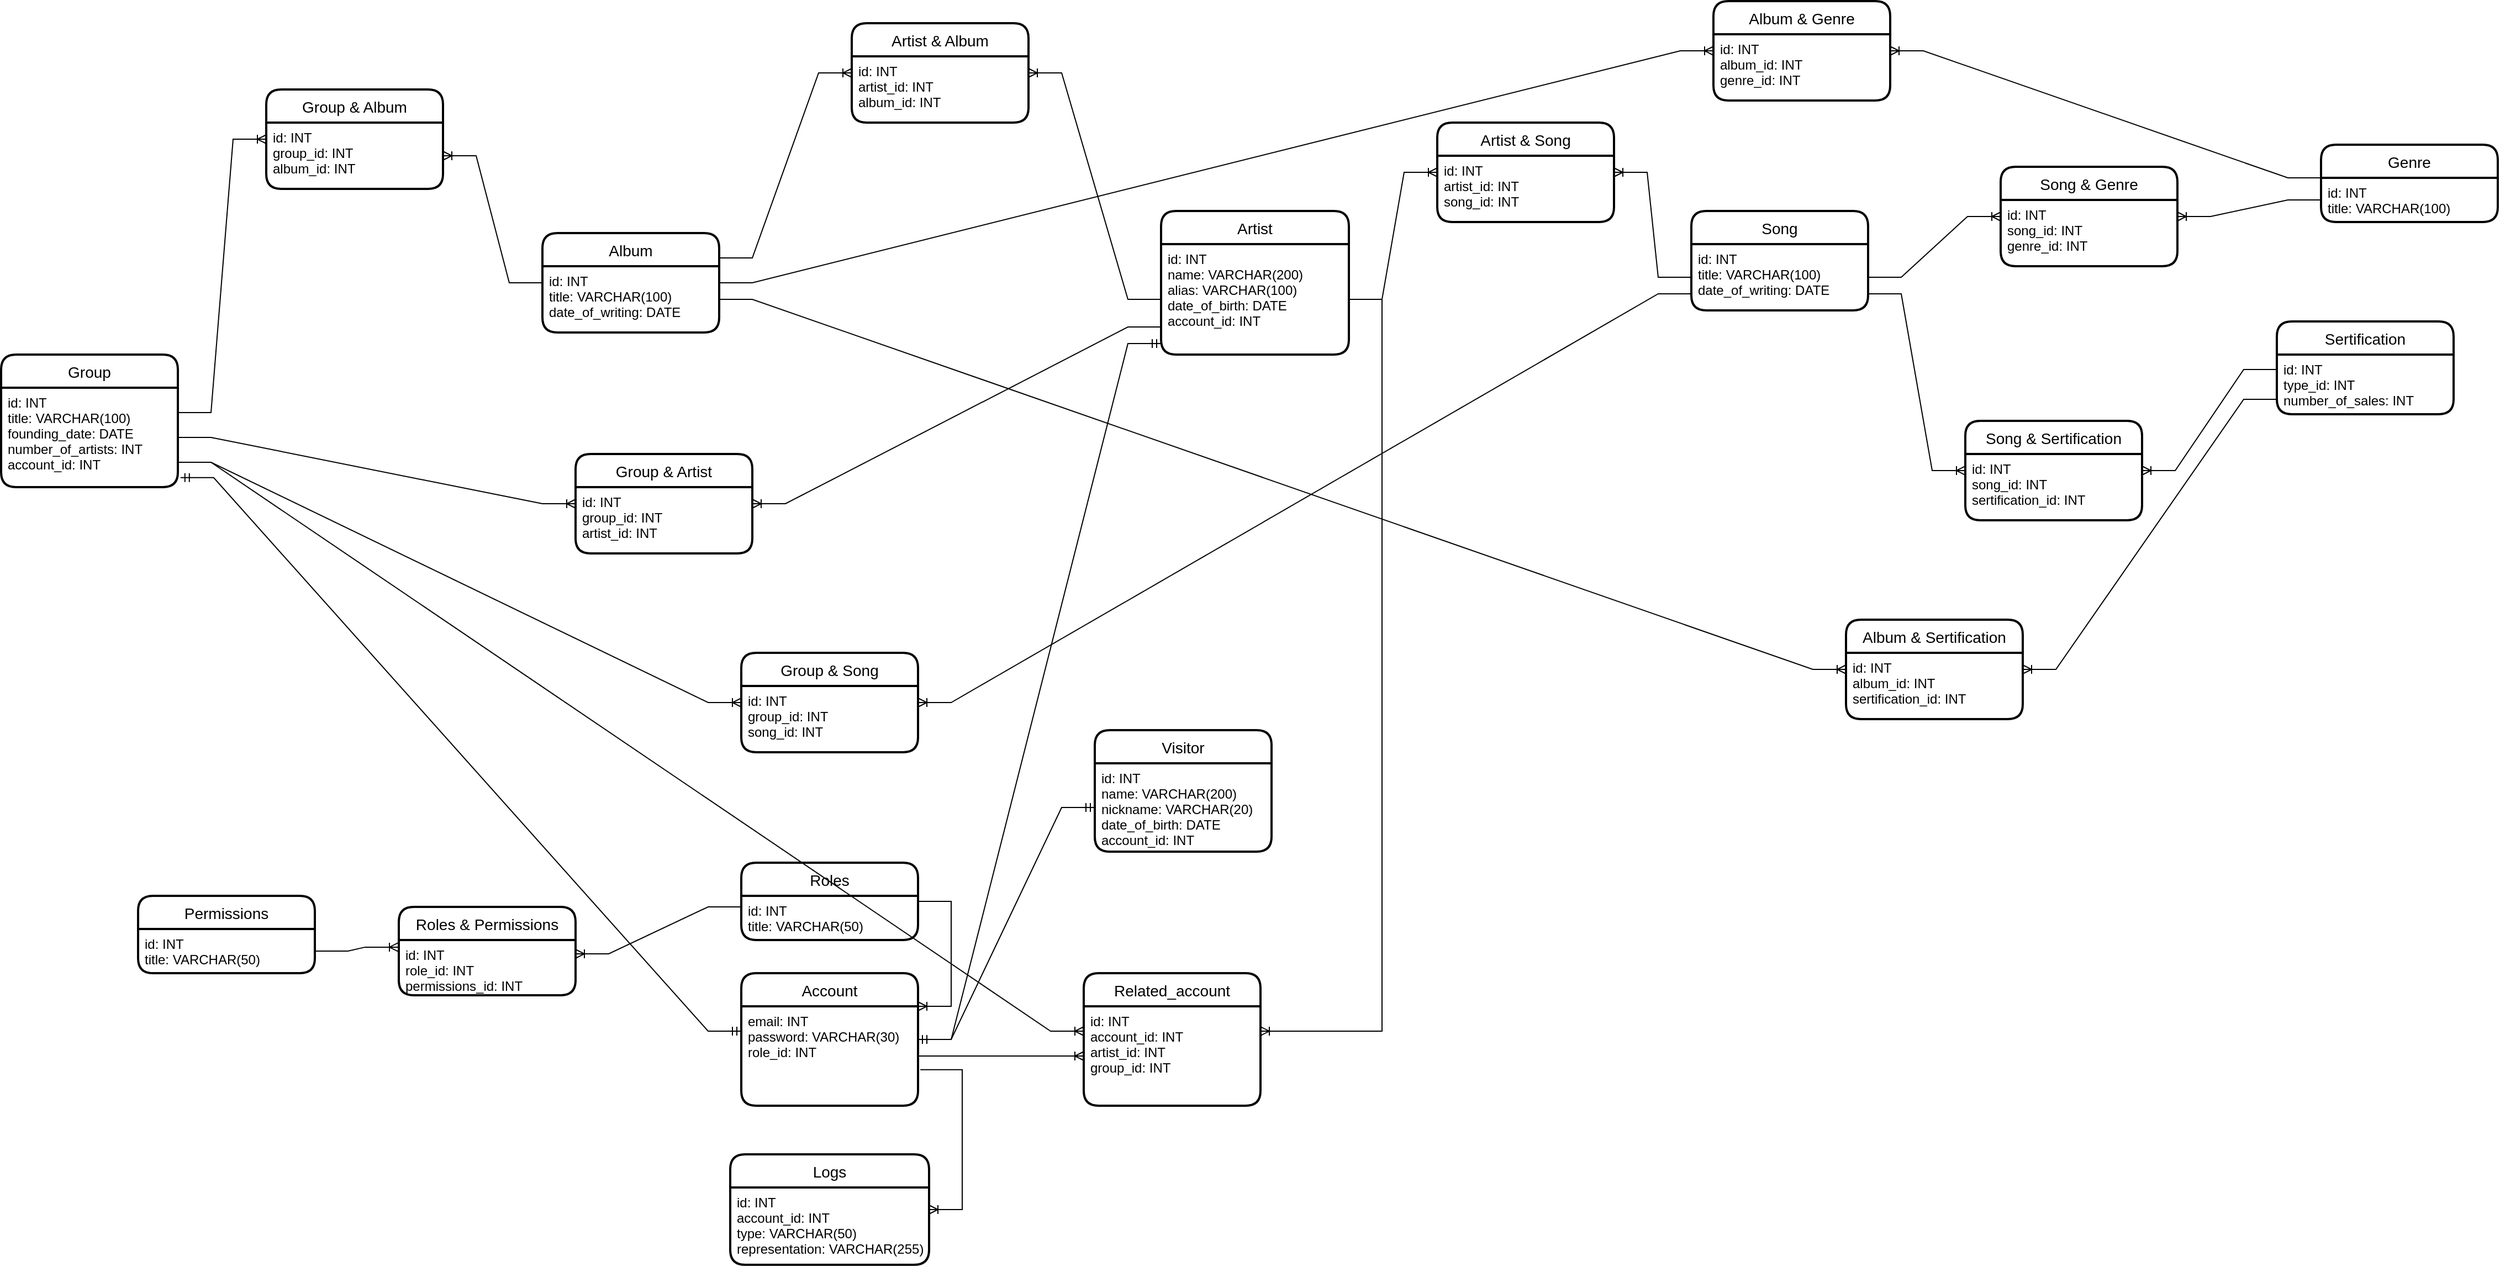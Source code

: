 <mxfile version="20.5.3" type="device"><diagram id="lkT-jLkn8iS852XHOxWu" name="Page-1"><mxGraphModel dx="2076" dy="1094" grid="1" gridSize="10" guides="1" tooltips="1" connect="1" arrows="1" fold="1" page="1" pageScale="1" pageWidth="827" pageHeight="1169" math="0" shadow="0"><root><mxCell id="0"/><mxCell id="1" parent="0"/><mxCell id="qczdQBYmFy7qyf5s0aKM-1" value="Visitor" style="swimlane;childLayout=stackLayout;horizontal=1;startSize=30;horizontalStack=0;rounded=1;fontSize=14;fontStyle=0;strokeWidth=2;resizeParent=0;resizeLast=1;shadow=0;dashed=0;align=center;" parent="1" vertex="1"><mxGeometry x="1280" y="1370" width="160" height="110" as="geometry"/></mxCell><mxCell id="qczdQBYmFy7qyf5s0aKM-2" value="id: INT&#10;name: VARCHAR(200)&#10;nickname: VARCHAR(20)&#10;date_of_birth: DATE&#10;account_id: INT" style="align=left;strokeColor=none;fillColor=none;spacingLeft=4;fontSize=12;verticalAlign=top;resizable=0;rotatable=0;part=1;" parent="qczdQBYmFy7qyf5s0aKM-1" vertex="1"><mxGeometry y="30" width="160" height="80" as="geometry"/></mxCell><mxCell id="qczdQBYmFy7qyf5s0aKM-7" value="Artist" style="swimlane;childLayout=stackLayout;horizontal=1;startSize=30;horizontalStack=0;rounded=1;fontSize=14;fontStyle=0;strokeWidth=2;resizeParent=0;resizeLast=1;shadow=0;dashed=0;align=center;" parent="1" vertex="1"><mxGeometry x="1340" y="900" width="170" height="130" as="geometry"/></mxCell><mxCell id="qczdQBYmFy7qyf5s0aKM-8" value="id: INT&#10;name: VARCHAR(200)&#10;alias: VARCHAR(100)&#10;date_of_birth: DATE&#10;account_id: INT" style="align=left;strokeColor=none;fillColor=none;spacingLeft=4;fontSize=12;verticalAlign=top;resizable=0;rotatable=0;part=1;" parent="qczdQBYmFy7qyf5s0aKM-7" vertex="1"><mxGeometry y="30" width="170" height="100" as="geometry"/></mxCell><mxCell id="qczdQBYmFy7qyf5s0aKM-9" value="Group" style="swimlane;childLayout=stackLayout;horizontal=1;startSize=30;horizontalStack=0;rounded=1;fontSize=14;fontStyle=0;strokeWidth=2;resizeParent=0;resizeLast=1;shadow=0;dashed=0;align=center;" parent="1" vertex="1"><mxGeometry x="290" y="1030" width="160" height="120" as="geometry"/></mxCell><mxCell id="qczdQBYmFy7qyf5s0aKM-10" value="id: INT&#10;title: VARCHAR(100)&#10;founding_date: DATE&#10;number_of_artists: INT&#10;account_id: INT&#10;" style="align=left;strokeColor=none;fillColor=none;spacingLeft=4;fontSize=12;verticalAlign=top;resizable=0;rotatable=0;part=1;" parent="qczdQBYmFy7qyf5s0aKM-9" vertex="1"><mxGeometry y="30" width="160" height="90" as="geometry"/></mxCell><mxCell id="qczdQBYmFy7qyf5s0aKM-13" value="Album" style="swimlane;childLayout=stackLayout;horizontal=1;startSize=30;horizontalStack=0;rounded=1;fontSize=14;fontStyle=0;strokeWidth=2;resizeParent=0;resizeLast=1;shadow=0;dashed=0;align=center;" parent="1" vertex="1"><mxGeometry x="780" y="920" width="160" height="90" as="geometry"/></mxCell><mxCell id="qczdQBYmFy7qyf5s0aKM-14" value="id: INT&#10;title: VARCHAR(100)&#10;date_of_writing: DATE&#10;" style="align=left;strokeColor=none;fillColor=none;spacingLeft=4;fontSize=12;verticalAlign=top;resizable=0;rotatable=0;part=1;" parent="qczdQBYmFy7qyf5s0aKM-13" vertex="1"><mxGeometry y="30" width="160" height="60" as="geometry"/></mxCell><mxCell id="qczdQBYmFy7qyf5s0aKM-16" value="Song" style="swimlane;childLayout=stackLayout;horizontal=1;startSize=30;horizontalStack=0;rounded=1;fontSize=14;fontStyle=0;strokeWidth=2;resizeParent=0;resizeLast=1;shadow=0;dashed=0;align=center;" parent="1" vertex="1"><mxGeometry x="1820" y="900" width="160" height="90" as="geometry"/></mxCell><mxCell id="qczdQBYmFy7qyf5s0aKM-17" value="id: INT&#10;title: VARCHAR(100)&#10;date_of_writing: DATE&#10;" style="align=left;strokeColor=none;fillColor=none;spacingLeft=4;fontSize=12;verticalAlign=top;resizable=0;rotatable=0;part=1;" parent="qczdQBYmFy7qyf5s0aKM-16" vertex="1"><mxGeometry y="30" width="160" height="60" as="geometry"/></mxCell><mxCell id="qczdQBYmFy7qyf5s0aKM-18" value="Genre" style="swimlane;childLayout=stackLayout;horizontal=1;startSize=30;horizontalStack=0;rounded=1;fontSize=14;fontStyle=0;strokeWidth=2;resizeParent=0;resizeLast=1;shadow=0;dashed=0;align=center;" parent="1" vertex="1"><mxGeometry x="2390" y="840" width="160" height="70" as="geometry"/></mxCell><mxCell id="qczdQBYmFy7qyf5s0aKM-19" value="id: INT&#10;title: VARCHAR(100)" style="align=left;strokeColor=none;fillColor=none;spacingLeft=4;fontSize=12;verticalAlign=top;resizable=0;rotatable=0;part=1;" parent="qczdQBYmFy7qyf5s0aKM-18" vertex="1"><mxGeometry y="30" width="160" height="40" as="geometry"/></mxCell><mxCell id="qczdQBYmFy7qyf5s0aKM-20" value="Sertification" style="swimlane;childLayout=stackLayout;horizontal=1;startSize=30;horizontalStack=0;rounded=1;fontSize=14;fontStyle=0;strokeWidth=2;resizeParent=0;resizeLast=1;shadow=0;dashed=0;align=center;" parent="1" vertex="1"><mxGeometry x="2350" y="1000" width="160" height="84" as="geometry"/></mxCell><mxCell id="qczdQBYmFy7qyf5s0aKM-21" value="id: INT&#10;type_id: INT&#10;number_of_sales: INT" style="align=left;strokeColor=none;fillColor=none;spacingLeft=4;fontSize=12;verticalAlign=top;resizable=0;rotatable=0;part=1;" parent="qczdQBYmFy7qyf5s0aKM-20" vertex="1"><mxGeometry y="30" width="160" height="54" as="geometry"/></mxCell><mxCell id="qczdQBYmFy7qyf5s0aKM-24" value="Roles" style="swimlane;childLayout=stackLayout;horizontal=1;startSize=30;horizontalStack=0;rounded=1;fontSize=14;fontStyle=0;strokeWidth=2;resizeParent=0;resizeLast=1;shadow=0;dashed=0;align=center;" parent="1" vertex="1"><mxGeometry x="960" y="1490" width="160" height="70" as="geometry"/></mxCell><mxCell id="qczdQBYmFy7qyf5s0aKM-25" value="id: INT&#10;title: VARCHAR(50)&#10;" style="align=left;strokeColor=none;fillColor=none;spacingLeft=4;fontSize=12;verticalAlign=top;resizable=0;rotatable=0;part=1;" parent="qczdQBYmFy7qyf5s0aKM-24" vertex="1"><mxGeometry y="30" width="160" height="40" as="geometry"/></mxCell><mxCell id="qczdQBYmFy7qyf5s0aKM-26" value="Logs" style="swimlane;childLayout=stackLayout;horizontal=1;startSize=30;horizontalStack=0;rounded=1;fontSize=14;fontStyle=0;strokeWidth=2;resizeParent=0;resizeLast=1;shadow=0;dashed=0;align=center;" parent="1" vertex="1"><mxGeometry x="950" y="1754" width="180" height="100" as="geometry"/></mxCell><mxCell id="qczdQBYmFy7qyf5s0aKM-27" value="id: INT&#10;account_id: INT&#10;type: VARCHAR(50)&#10;representation: VARCHAR(255)" style="align=left;strokeColor=none;fillColor=none;spacingLeft=4;fontSize=12;verticalAlign=top;resizable=0;rotatable=0;part=1;" parent="qczdQBYmFy7qyf5s0aKM-26" vertex="1"><mxGeometry y="30" width="180" height="70" as="geometry"/></mxCell><mxCell id="qczdQBYmFy7qyf5s0aKM-48" value="Account" style="swimlane;childLayout=stackLayout;horizontal=1;startSize=30;horizontalStack=0;rounded=1;fontSize=14;fontStyle=0;strokeWidth=2;resizeParent=0;resizeLast=1;shadow=0;dashed=0;align=center;" parent="1" vertex="1"><mxGeometry x="960" y="1590" width="160" height="120" as="geometry"/></mxCell><mxCell id="qczdQBYmFy7qyf5s0aKM-49" value="email: INT&#10;password: VARCHAR(30)&#10;role_id: INT" style="align=left;strokeColor=none;fillColor=none;spacingLeft=4;fontSize=12;verticalAlign=top;resizable=0;rotatable=0;part=1;" parent="qczdQBYmFy7qyf5s0aKM-48" vertex="1"><mxGeometry y="30" width="160" height="90" as="geometry"/></mxCell><mxCell id="qczdQBYmFy7qyf5s0aKM-53" value="" style="edgeStyle=entityRelationEdgeStyle;fontSize=12;html=1;endArrow=ERoneToMany;rounded=0;entryX=1;entryY=0;entryDx=0;entryDy=0;" parent="1" source="qczdQBYmFy7qyf5s0aKM-24" target="qczdQBYmFy7qyf5s0aKM-49" edge="1"><mxGeometry width="100" height="100" relative="1" as="geometry"><mxPoint x="1200" y="1540" as="sourcePoint"/><mxPoint x="1300" y="1440" as="targetPoint"/></mxGeometry></mxCell><mxCell id="qczdQBYmFy7qyf5s0aKM-58" value="" style="edgeStyle=entityRelationEdgeStyle;fontSize=12;html=1;endArrow=ERmandOne;startArrow=ERmandOne;rounded=0;" parent="1" source="qczdQBYmFy7qyf5s0aKM-48" target="qczdQBYmFy7qyf5s0aKM-2" edge="1"><mxGeometry width="100" height="100" relative="1" as="geometry"><mxPoint x="1160" y="1720" as="sourcePoint"/><mxPoint x="1280" y="1450" as="targetPoint"/></mxGeometry></mxCell><mxCell id="7XCJysm7RewMQRSEQS3o-1" value="Artist &amp; Song" style="swimlane;childLayout=stackLayout;horizontal=1;startSize=30;horizontalStack=0;rounded=1;fontSize=14;fontStyle=0;strokeWidth=2;resizeParent=0;resizeLast=1;shadow=0;dashed=0;align=center;" parent="1" vertex="1"><mxGeometry x="1590" y="820" width="160" height="90" as="geometry"/></mxCell><mxCell id="7XCJysm7RewMQRSEQS3o-2" value="id: INT&#10;artist_id: INT&#10;song_id: INT" style="align=left;strokeColor=none;fillColor=none;spacingLeft=4;fontSize=12;verticalAlign=top;resizable=0;rotatable=0;part=1;" parent="7XCJysm7RewMQRSEQS3o-1" vertex="1"><mxGeometry y="30" width="160" height="60" as="geometry"/></mxCell><mxCell id="7XCJysm7RewMQRSEQS3o-3" value="Group &amp; Song" style="swimlane;childLayout=stackLayout;horizontal=1;startSize=30;horizontalStack=0;rounded=1;fontSize=14;fontStyle=0;strokeWidth=2;resizeParent=0;resizeLast=1;shadow=0;dashed=0;align=center;" parent="1" vertex="1"><mxGeometry x="960" y="1300" width="160" height="90" as="geometry"/></mxCell><mxCell id="7XCJysm7RewMQRSEQS3o-4" value="id: INT&#10;group_id: INT&#10;song_id: INT" style="align=left;strokeColor=none;fillColor=none;spacingLeft=4;fontSize=12;verticalAlign=top;resizable=0;rotatable=0;part=1;" parent="7XCJysm7RewMQRSEQS3o-3" vertex="1"><mxGeometry y="30" width="160" height="60" as="geometry"/></mxCell><mxCell id="7XCJysm7RewMQRSEQS3o-5" value="Album &amp; Genre" style="swimlane;childLayout=stackLayout;horizontal=1;startSize=30;horizontalStack=0;rounded=1;fontSize=14;fontStyle=0;strokeWidth=2;resizeParent=0;resizeLast=1;shadow=0;dashed=0;align=center;" parent="1" vertex="1"><mxGeometry x="1840" y="710" width="160" height="90" as="geometry"/></mxCell><mxCell id="7XCJysm7RewMQRSEQS3o-6" value="id: INT&#10;album_id: INT&#10;genre_id: INT" style="align=left;strokeColor=none;fillColor=none;spacingLeft=4;fontSize=12;verticalAlign=top;resizable=0;rotatable=0;part=1;" parent="7XCJysm7RewMQRSEQS3o-5" vertex="1"><mxGeometry y="30" width="160" height="60" as="geometry"/></mxCell><mxCell id="7XCJysm7RewMQRSEQS3o-7" value="Song &amp; Genre" style="swimlane;childLayout=stackLayout;horizontal=1;startSize=30;horizontalStack=0;rounded=1;fontSize=14;fontStyle=0;strokeWidth=2;resizeParent=0;resizeLast=1;shadow=0;dashed=0;align=center;" parent="1" vertex="1"><mxGeometry x="2100" y="860" width="160" height="90" as="geometry"/></mxCell><mxCell id="7XCJysm7RewMQRSEQS3o-8" value="id: INT&#10;song_id: INT&#10;genre_id: INT&#10;" style="align=left;strokeColor=none;fillColor=none;spacingLeft=4;fontSize=12;verticalAlign=top;resizable=0;rotatable=0;part=1;" parent="7XCJysm7RewMQRSEQS3o-7" vertex="1"><mxGeometry y="30" width="160" height="60" as="geometry"/></mxCell><mxCell id="7XCJysm7RewMQRSEQS3o-9" value="Artist &amp; Album" style="swimlane;childLayout=stackLayout;horizontal=1;startSize=30;horizontalStack=0;rounded=1;fontSize=14;fontStyle=0;strokeWidth=2;resizeParent=0;resizeLast=1;shadow=0;dashed=0;align=center;" parent="1" vertex="1"><mxGeometry x="1060" y="730" width="160" height="90" as="geometry"/></mxCell><mxCell id="7XCJysm7RewMQRSEQS3o-10" value="id: INT&#10;artist_id: INT&#10;album_id: INT" style="align=left;strokeColor=none;fillColor=none;spacingLeft=4;fontSize=12;verticalAlign=top;resizable=0;rotatable=0;part=1;" parent="7XCJysm7RewMQRSEQS3o-9" vertex="1"><mxGeometry y="30" width="160" height="60" as="geometry"/></mxCell><mxCell id="7XCJysm7RewMQRSEQS3o-11" value="Group &amp; Album" style="swimlane;childLayout=stackLayout;horizontal=1;startSize=30;horizontalStack=0;rounded=1;fontSize=14;fontStyle=0;strokeWidth=2;resizeParent=0;resizeLast=1;shadow=0;dashed=0;align=center;" parent="1" vertex="1"><mxGeometry x="530" y="790" width="160" height="90" as="geometry"/></mxCell><mxCell id="7XCJysm7RewMQRSEQS3o-12" value="id: INT&#10;group_id: INT&#10;album_id: INT" style="align=left;strokeColor=none;fillColor=none;spacingLeft=4;fontSize=12;verticalAlign=top;resizable=0;rotatable=0;part=1;" parent="7XCJysm7RewMQRSEQS3o-11" vertex="1"><mxGeometry y="30" width="160" height="60" as="geometry"/></mxCell><mxCell id="7XCJysm7RewMQRSEQS3o-13" value="Group &amp; Artist" style="swimlane;childLayout=stackLayout;horizontal=1;startSize=30;horizontalStack=0;rounded=1;fontSize=14;fontStyle=0;strokeWidth=2;resizeParent=0;resizeLast=1;shadow=0;dashed=0;align=center;" parent="1" vertex="1"><mxGeometry x="810" y="1120" width="160" height="90" as="geometry"/></mxCell><mxCell id="7XCJysm7RewMQRSEQS3o-14" value="id: INT&#10;group_id: INT&#10;artist_id: INT" style="align=left;strokeColor=none;fillColor=none;spacingLeft=4;fontSize=12;verticalAlign=top;resizable=0;rotatable=0;part=1;" parent="7XCJysm7RewMQRSEQS3o-13" vertex="1"><mxGeometry y="30" width="160" height="60" as="geometry"/></mxCell><mxCell id="7XCJysm7RewMQRSEQS3o-15" value="Album &amp; Sertification" style="swimlane;childLayout=stackLayout;horizontal=1;startSize=30;horizontalStack=0;rounded=1;fontSize=14;fontStyle=0;strokeWidth=2;resizeParent=0;resizeLast=1;shadow=0;dashed=0;align=center;" parent="1" vertex="1"><mxGeometry x="1960" y="1270" width="160" height="90" as="geometry"/></mxCell><mxCell id="7XCJysm7RewMQRSEQS3o-16" value="id: INT&#10;album_id: INT&#10;sertification_id: INT" style="align=left;strokeColor=none;fillColor=none;spacingLeft=4;fontSize=12;verticalAlign=top;resizable=0;rotatable=0;part=1;" parent="7XCJysm7RewMQRSEQS3o-15" vertex="1"><mxGeometry y="30" width="160" height="60" as="geometry"/></mxCell><mxCell id="7XCJysm7RewMQRSEQS3o-18" value="Song &amp; Sertification" style="swimlane;childLayout=stackLayout;horizontal=1;startSize=30;horizontalStack=0;rounded=1;fontSize=14;fontStyle=0;strokeWidth=2;resizeParent=0;resizeLast=1;shadow=0;dashed=0;align=center;" parent="1" vertex="1"><mxGeometry x="2068" y="1090" width="160" height="90" as="geometry"/></mxCell><mxCell id="7XCJysm7RewMQRSEQS3o-19" value="id: INT&#10;song_id: INT&#10;sertification_id: INT" style="align=left;strokeColor=none;fillColor=none;spacingLeft=4;fontSize=12;verticalAlign=top;resizable=0;rotatable=0;part=1;" parent="7XCJysm7RewMQRSEQS3o-18" vertex="1"><mxGeometry y="30" width="160" height="60" as="geometry"/></mxCell><mxCell id="7XCJysm7RewMQRSEQS3o-21" value="" style="edgeStyle=entityRelationEdgeStyle;fontSize=12;html=1;endArrow=ERoneToMany;rounded=0;exitX=1;exitY=0.5;exitDx=0;exitDy=0;entryX=0;entryY=0.25;entryDx=0;entryDy=0;" parent="1" source="qczdQBYmFy7qyf5s0aKM-17" target="7XCJysm7RewMQRSEQS3o-8" edge="1"><mxGeometry width="100" height="100" relative="1" as="geometry"><mxPoint x="2090" y="1110" as="sourcePoint"/><mxPoint x="2190" y="1010" as="targetPoint"/></mxGeometry></mxCell><mxCell id="7XCJysm7RewMQRSEQS3o-22" value="" style="edgeStyle=entityRelationEdgeStyle;fontSize=12;html=1;endArrow=ERoneToMany;rounded=0;" parent="1" source="qczdQBYmFy7qyf5s0aKM-19" target="7XCJysm7RewMQRSEQS3o-7" edge="1"><mxGeometry width="100" height="100" relative="1" as="geometry"><mxPoint x="2230" y="1075" as="sourcePoint"/><mxPoint x="2330" y="975" as="targetPoint"/></mxGeometry></mxCell><mxCell id="7XCJysm7RewMQRSEQS3o-24" value="" style="edgeStyle=entityRelationEdgeStyle;fontSize=12;html=1;endArrow=ERoneToMany;rounded=0;" parent="1" source="qczdQBYmFy7qyf5s0aKM-8" target="7XCJysm7RewMQRSEQS3o-1" edge="1"><mxGeometry width="100" height="100" relative="1" as="geometry"><mxPoint x="1540" y="1120" as="sourcePoint"/><mxPoint x="1640" y="1020" as="targetPoint"/></mxGeometry></mxCell><mxCell id="7XCJysm7RewMQRSEQS3o-25" value="" style="edgeStyle=entityRelationEdgeStyle;fontSize=12;html=1;endArrow=ERoneToMany;rounded=0;entryX=1;entryY=0.25;entryDx=0;entryDy=0;" parent="1" source="qczdQBYmFy7qyf5s0aKM-17" target="7XCJysm7RewMQRSEQS3o-2" edge="1"><mxGeometry width="100" height="100" relative="1" as="geometry"><mxPoint x="1620" y="1040" as="sourcePoint"/><mxPoint x="1720" y="940" as="targetPoint"/></mxGeometry></mxCell><mxCell id="7XCJysm7RewMQRSEQS3o-26" value="" style="edgeStyle=entityRelationEdgeStyle;fontSize=12;html=1;endArrow=ERoneToMany;rounded=0;exitX=1;exitY=0.25;exitDx=0;exitDy=0;entryX=0;entryY=0.25;entryDx=0;entryDy=0;" parent="1" source="qczdQBYmFy7qyf5s0aKM-13" target="7XCJysm7RewMQRSEQS3o-10" edge="1"><mxGeometry width="100" height="100" relative="1" as="geometry"><mxPoint x="1110" y="1020" as="sourcePoint"/><mxPoint x="1210" y="920" as="targetPoint"/></mxGeometry></mxCell><mxCell id="7XCJysm7RewMQRSEQS3o-27" value="" style="edgeStyle=entityRelationEdgeStyle;fontSize=12;html=1;endArrow=ERoneToMany;rounded=0;entryX=1;entryY=0.5;entryDx=0;entryDy=0;" parent="1" source="qczdQBYmFy7qyf5s0aKM-8" target="7XCJysm7RewMQRSEQS3o-9" edge="1"><mxGeometry width="100" height="100" relative="1" as="geometry"><mxPoint x="1200" y="1040" as="sourcePoint"/><mxPoint x="1300" y="940" as="targetPoint"/></mxGeometry></mxCell><mxCell id="7XCJysm7RewMQRSEQS3o-29" value="" style="edgeStyle=entityRelationEdgeStyle;fontSize=12;html=1;endArrow=ERoneToMany;rounded=0;exitX=1;exitY=0.25;exitDx=0;exitDy=0;entryX=0;entryY=0.25;entryDx=0;entryDy=0;" parent="1" source="qczdQBYmFy7qyf5s0aKM-10" target="7XCJysm7RewMQRSEQS3o-12" edge="1"><mxGeometry width="100" height="100" relative="1" as="geometry"><mxPoint x="710" y="960" as="sourcePoint"/><mxPoint x="520" y="820" as="targetPoint"/></mxGeometry></mxCell><mxCell id="7XCJysm7RewMQRSEQS3o-30" value="" style="edgeStyle=entityRelationEdgeStyle;fontSize=12;html=1;endArrow=ERoneToMany;rounded=0;exitX=0;exitY=0.25;exitDx=0;exitDy=0;" parent="1" source="qczdQBYmFy7qyf5s0aKM-14" target="7XCJysm7RewMQRSEQS3o-12" edge="1"><mxGeometry width="100" height="100" relative="1" as="geometry"><mxPoint x="640" y="1060" as="sourcePoint"/><mxPoint x="810" y="860" as="targetPoint"/></mxGeometry></mxCell><mxCell id="7XCJysm7RewMQRSEQS3o-31" value="" style="edgeStyle=entityRelationEdgeStyle;fontSize=12;html=1;endArrow=ERoneToMany;rounded=0;entryX=0;entryY=0.25;entryDx=0;entryDy=0;exitX=1;exitY=0.5;exitDx=0;exitDy=0;" parent="1" source="qczdQBYmFy7qyf5s0aKM-10" target="7XCJysm7RewMQRSEQS3o-14" edge="1"><mxGeometry width="100" height="100" relative="1" as="geometry"><mxPoint x="540" y="1190" as="sourcePoint"/><mxPoint x="640" y="1090" as="targetPoint"/></mxGeometry></mxCell><mxCell id="7XCJysm7RewMQRSEQS3o-32" value="" style="edgeStyle=entityRelationEdgeStyle;fontSize=12;html=1;endArrow=ERoneToMany;rounded=0;entryX=1;entryY=0.5;entryDx=0;entryDy=0;exitX=0;exitY=0.75;exitDx=0;exitDy=0;" parent="1" source="qczdQBYmFy7qyf5s0aKM-8" target="7XCJysm7RewMQRSEQS3o-13" edge="1"><mxGeometry width="100" height="100" relative="1" as="geometry"><mxPoint x="1150" y="1170" as="sourcePoint"/><mxPoint x="1250" y="1070" as="targetPoint"/></mxGeometry></mxCell><mxCell id="7XCJysm7RewMQRSEQS3o-33" value="" style="edgeStyle=entityRelationEdgeStyle;fontSize=12;html=1;endArrow=ERoneToMany;rounded=0;entryX=1;entryY=0.25;entryDx=0;entryDy=0;exitX=0;exitY=0.75;exitDx=0;exitDy=0;" parent="1" source="qczdQBYmFy7qyf5s0aKM-17" target="7XCJysm7RewMQRSEQS3o-4" edge="1"><mxGeometry width="100" height="100" relative="1" as="geometry"><mxPoint x="1150" y="1310" as="sourcePoint"/><mxPoint x="1250" y="1210" as="targetPoint"/></mxGeometry></mxCell><mxCell id="7XCJysm7RewMQRSEQS3o-34" value="" style="edgeStyle=entityRelationEdgeStyle;fontSize=12;html=1;endArrow=ERoneToMany;rounded=0;entryX=0;entryY=0.25;entryDx=0;entryDy=0;exitX=1;exitY=0.75;exitDx=0;exitDy=0;" parent="1" source="qczdQBYmFy7qyf5s0aKM-10" target="7XCJysm7RewMQRSEQS3o-4" edge="1"><mxGeometry width="100" height="100" relative="1" as="geometry"><mxPoint x="750" y="1310" as="sourcePoint"/><mxPoint x="850" y="1210" as="targetPoint"/></mxGeometry></mxCell><mxCell id="7XCJysm7RewMQRSEQS3o-35" value="" style="edgeStyle=entityRelationEdgeStyle;fontSize=12;html=1;endArrow=ERoneToMany;rounded=0;entryX=0;entryY=0.25;entryDx=0;entryDy=0;exitX=1;exitY=0.75;exitDx=0;exitDy=0;" parent="1" source="qczdQBYmFy7qyf5s0aKM-17" target="7XCJysm7RewMQRSEQS3o-19" edge="1"><mxGeometry width="100" height="100" relative="1" as="geometry"><mxPoint x="1870" y="1300" as="sourcePoint"/><mxPoint x="1970" y="1200" as="targetPoint"/></mxGeometry></mxCell><mxCell id="7XCJysm7RewMQRSEQS3o-36" value="" style="edgeStyle=entityRelationEdgeStyle;fontSize=12;html=1;endArrow=ERoneToMany;rounded=0;entryX=1;entryY=0.25;entryDx=0;entryDy=0;exitX=0;exitY=0.25;exitDx=0;exitDy=0;" parent="1" source="qczdQBYmFy7qyf5s0aKM-21" target="7XCJysm7RewMQRSEQS3o-19" edge="1"><mxGeometry width="100" height="100" relative="1" as="geometry"><mxPoint x="1870" y="1300" as="sourcePoint"/><mxPoint x="1970" y="1200" as="targetPoint"/></mxGeometry></mxCell><mxCell id="7XCJysm7RewMQRSEQS3o-37" value="" style="edgeStyle=entityRelationEdgeStyle;fontSize=12;html=1;endArrow=ERoneToMany;rounded=0;entryX=0;entryY=0.25;entryDx=0;entryDy=0;exitX=1;exitY=0.5;exitDx=0;exitDy=0;" parent="1" source="qczdQBYmFy7qyf5s0aKM-14" target="7XCJysm7RewMQRSEQS3o-16" edge="1"><mxGeometry width="100" height="100" relative="1" as="geometry"><mxPoint x="1570" y="1180" as="sourcePoint"/><mxPoint x="1670" y="1080" as="targetPoint"/></mxGeometry></mxCell><mxCell id="7XCJysm7RewMQRSEQS3o-38" value="" style="edgeStyle=entityRelationEdgeStyle;fontSize=12;html=1;endArrow=ERoneToMany;rounded=0;entryX=1;entryY=0.25;entryDx=0;entryDy=0;exitX=0;exitY=0.75;exitDx=0;exitDy=0;" parent="1" source="qczdQBYmFy7qyf5s0aKM-21" target="7XCJysm7RewMQRSEQS3o-16" edge="1"><mxGeometry width="100" height="100" relative="1" as="geometry"><mxPoint x="2128" y="1380" as="sourcePoint"/><mxPoint x="2228" y="1280" as="targetPoint"/></mxGeometry></mxCell><mxCell id="7XCJysm7RewMQRSEQS3o-39" value="" style="edgeStyle=entityRelationEdgeStyle;fontSize=12;html=1;endArrow=ERoneToMany;rounded=0;entryX=0;entryY=0.25;entryDx=0;entryDy=0;exitX=1;exitY=0.25;exitDx=0;exitDy=0;" parent="1" source="qczdQBYmFy7qyf5s0aKM-14" target="7XCJysm7RewMQRSEQS3o-6" edge="1"><mxGeometry width="100" height="100" relative="1" as="geometry"><mxPoint x="1040" y="950" as="sourcePoint"/><mxPoint x="1590" y="680" as="targetPoint"/></mxGeometry></mxCell><mxCell id="7XCJysm7RewMQRSEQS3o-40" value="" style="edgeStyle=entityRelationEdgeStyle;fontSize=12;html=1;endArrow=ERoneToMany;rounded=0;entryX=1;entryY=0.25;entryDx=0;entryDy=0;exitX=0;exitY=0;exitDx=0;exitDy=0;" parent="1" source="qczdQBYmFy7qyf5s0aKM-19" target="7XCJysm7RewMQRSEQS3o-6" edge="1"><mxGeometry width="100" height="100" relative="1" as="geometry"><mxPoint x="1720" y="780" as="sourcePoint"/><mxPoint x="1450" y="410" as="targetPoint"/></mxGeometry></mxCell><mxCell id="7XCJysm7RewMQRSEQS3o-43" value="" style="edgeStyle=entityRelationEdgeStyle;fontSize=12;html=1;endArrow=ERmandOne;startArrow=ERmandOne;rounded=0;entryX=0;entryY=0.25;entryDx=0;entryDy=0;exitX=1.015;exitY=0.904;exitDx=0;exitDy=0;exitPerimeter=0;" parent="1" source="qczdQBYmFy7qyf5s0aKM-10" target="qczdQBYmFy7qyf5s0aKM-49" edge="1"><mxGeometry width="100" height="100" relative="1" as="geometry"><mxPoint x="630" y="1450" as="sourcePoint"/><mxPoint x="730" y="1350" as="targetPoint"/></mxGeometry></mxCell><mxCell id="7XCJysm7RewMQRSEQS3o-44" value="" style="edgeStyle=entityRelationEdgeStyle;fontSize=12;html=1;endArrow=ERmandOne;rounded=0;" parent="1" source="qczdQBYmFy7qyf5s0aKM-48" edge="1"><mxGeometry width="100" height="100" relative="1" as="geometry"><mxPoint x="1080" y="1370" as="sourcePoint"/><mxPoint x="1340" y="1020" as="targetPoint"/></mxGeometry></mxCell><mxCell id="Pg796RsXuKbTvdwSfWSh-1" value="Permissions" style="swimlane;childLayout=stackLayout;horizontal=1;startSize=30;horizontalStack=0;rounded=1;fontSize=14;fontStyle=0;strokeWidth=2;resizeParent=0;resizeLast=1;shadow=0;dashed=0;align=center;" parent="1" vertex="1"><mxGeometry x="414" y="1520" width="160" height="70" as="geometry"/></mxCell><mxCell id="Pg796RsXuKbTvdwSfWSh-2" value="id: INT&#10;title: VARCHAR(50)&#10;" style="align=left;strokeColor=none;fillColor=none;spacingLeft=4;fontSize=12;verticalAlign=top;resizable=0;rotatable=0;part=1;" parent="Pg796RsXuKbTvdwSfWSh-1" vertex="1"><mxGeometry y="30" width="160" height="40" as="geometry"/></mxCell><mxCell id="Pg796RsXuKbTvdwSfWSh-3" value="Roles &amp; Permissions" style="swimlane;childLayout=stackLayout;horizontal=1;startSize=30;horizontalStack=0;rounded=1;fontSize=14;fontStyle=0;strokeWidth=2;resizeParent=0;resizeLast=1;shadow=0;dashed=0;align=center;" parent="1" vertex="1"><mxGeometry x="650" y="1530" width="160" height="80" as="geometry"/></mxCell><mxCell id="Pg796RsXuKbTvdwSfWSh-4" value="id: INT&#10;role_id: INT&#10;permissions_id: INT&#10;" style="align=left;strokeColor=none;fillColor=none;spacingLeft=4;fontSize=12;verticalAlign=top;resizable=0;rotatable=0;part=1;" parent="Pg796RsXuKbTvdwSfWSh-3" vertex="1"><mxGeometry y="30" width="160" height="50" as="geometry"/></mxCell><mxCell id="Pg796RsXuKbTvdwSfWSh-6" value="" style="edgeStyle=entityRelationEdgeStyle;fontSize=12;html=1;endArrow=ERoneToMany;rounded=0;entryX=1;entryY=0.25;entryDx=0;entryDy=0;exitX=0;exitY=0.25;exitDx=0;exitDy=0;" parent="1" source="qczdQBYmFy7qyf5s0aKM-25" target="Pg796RsXuKbTvdwSfWSh-4" edge="1"><mxGeometry width="100" height="100" relative="1" as="geometry"><mxPoint x="760" y="1690" as="sourcePoint"/><mxPoint x="860" y="1590" as="targetPoint"/></mxGeometry></mxCell><mxCell id="Pg796RsXuKbTvdwSfWSh-8" value="" style="edgeStyle=entityRelationEdgeStyle;fontSize=12;html=1;endArrow=ERoneToMany;rounded=0;exitX=1.013;exitY=0.638;exitDx=0;exitDy=0;exitPerimeter=0;" parent="1" source="qczdQBYmFy7qyf5s0aKM-49" target="qczdQBYmFy7qyf5s0aKM-26" edge="1"><mxGeometry width="100" height="100" relative="1" as="geometry"><mxPoint x="1180" y="1640" as="sourcePoint"/><mxPoint x="1280" y="1540" as="targetPoint"/></mxGeometry></mxCell><mxCell id="6GuCPldXQxlJYZNLRcOZ-2" value="Related_account" style="swimlane;childLayout=stackLayout;horizontal=1;startSize=30;horizontalStack=0;rounded=1;fontSize=14;fontStyle=0;strokeWidth=2;resizeParent=0;resizeLast=1;shadow=0;dashed=0;align=center;" vertex="1" parent="1"><mxGeometry x="1270" y="1590" width="160" height="120" as="geometry"/></mxCell><mxCell id="6GuCPldXQxlJYZNLRcOZ-4" value="id: INT &#10;account_id: INT&#10;artist_id: INT&#10;group_id: INT" style="align=left;strokeColor=none;fillColor=none;spacingLeft=4;fontSize=12;verticalAlign=top;resizable=0;rotatable=0;part=1;" vertex="1" parent="6GuCPldXQxlJYZNLRcOZ-2"><mxGeometry y="30" width="160" height="90" as="geometry"/></mxCell><mxCell id="Pg796RsXuKbTvdwSfWSh-7" value="" style="edgeStyle=entityRelationEdgeStyle;fontSize=12;html=1;endArrow=ERoneToMany;rounded=0;entryX=-0.003;entryY=0.129;entryDx=0;entryDy=0;exitX=1;exitY=0.5;exitDx=0;exitDy=0;entryPerimeter=0;" parent="1" source="Pg796RsXuKbTvdwSfWSh-2" target="Pg796RsXuKbTvdwSfWSh-4" edge="1"><mxGeometry width="100" height="100" relative="1" as="geometry"><mxPoint x="630" y="1710" as="sourcePoint"/><mxPoint x="730" y="1610" as="targetPoint"/></mxGeometry></mxCell><mxCell id="6GuCPldXQxlJYZNLRcOZ-5" value="" style="edgeStyle=entityRelationEdgeStyle;fontSize=12;html=1;endArrow=ERoneToMany;rounded=0;exitX=1;exitY=0.75;exitDx=0;exitDy=0;entryX=0;entryY=0.25;entryDx=0;entryDy=0;" edge="1" parent="1" source="qczdQBYmFy7qyf5s0aKM-10" target="6GuCPldXQxlJYZNLRcOZ-4"><mxGeometry width="100" height="100" relative="1" as="geometry"><mxPoint x="210" y="1330" as="sourcePoint"/><mxPoint x="310" y="1230" as="targetPoint"/></mxGeometry></mxCell><mxCell id="6GuCPldXQxlJYZNLRcOZ-8" value="" style="edgeStyle=entityRelationEdgeStyle;fontSize=12;html=1;endArrow=ERoneToMany;rounded=0;entryX=0;entryY=0.5;entryDx=0;entryDy=0;exitX=1;exitY=0.5;exitDx=0;exitDy=0;" edge="1" parent="1" source="qczdQBYmFy7qyf5s0aKM-49" target="6GuCPldXQxlJYZNLRcOZ-4"><mxGeometry width="100" height="100" relative="1" as="geometry"><mxPoint x="1160" y="1780" as="sourcePoint"/><mxPoint x="1260" y="1680" as="targetPoint"/></mxGeometry></mxCell><mxCell id="6GuCPldXQxlJYZNLRcOZ-9" value="" style="edgeStyle=entityRelationEdgeStyle;fontSize=12;html=1;endArrow=ERoneToMany;rounded=0;entryX=1;entryY=0.25;entryDx=0;entryDy=0;" edge="1" parent="1" target="6GuCPldXQxlJYZNLRcOZ-4"><mxGeometry width="100" height="100" relative="1" as="geometry"><mxPoint x="1510" y="980" as="sourcePoint"/><mxPoint x="1610" y="1260" as="targetPoint"/></mxGeometry></mxCell></root></mxGraphModel></diagram></mxfile>